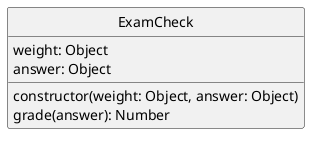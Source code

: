 @startuml
skinparam classAttributeIconSize 0
skinparam monochrome true
hide circle

class ExamCheck {
  weight: Object
  answer: Object
  constructor(weight: Object, answer: Object)
  grade(answer): Number
}
@enduml
